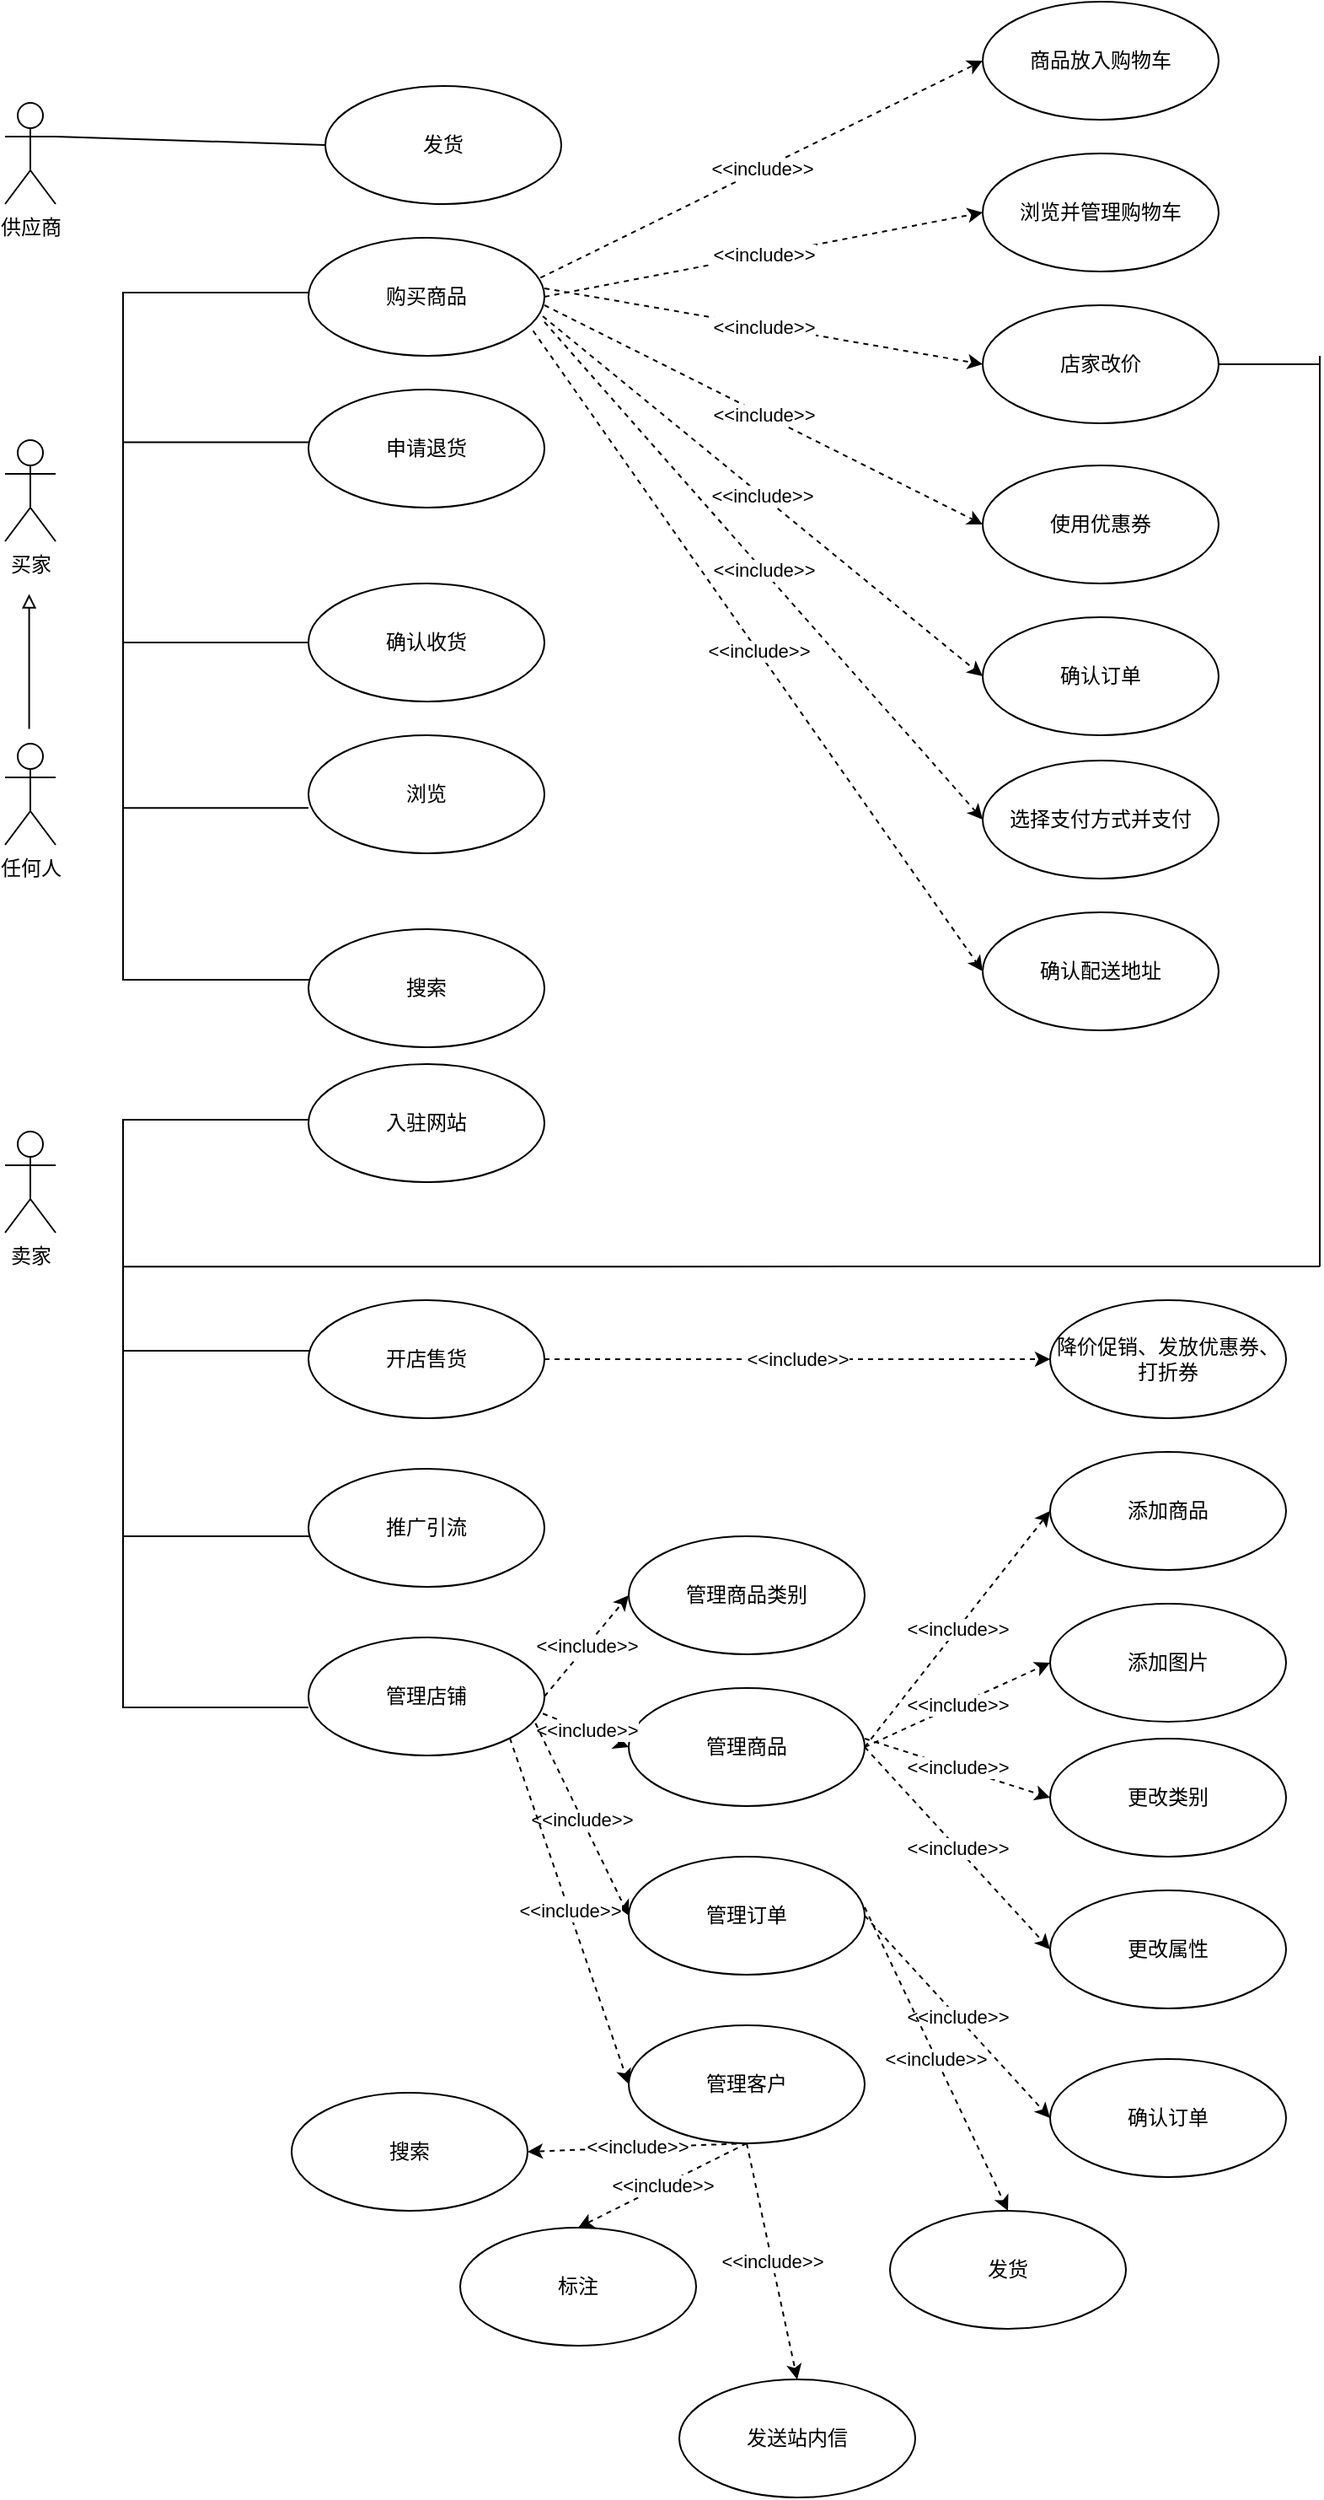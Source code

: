 <mxfile version="13.8.1" type="github">
  <diagram name="Page-1" id="e7e014a7-5840-1c2e-5031-d8a46d1fe8dd">
    <mxGraphModel dx="1351" dy="1482" grid="1" gridSize="10" guides="1" tooltips="1" connect="1" arrows="1" fold="1" page="1" pageScale="1" pageWidth="1169" pageHeight="826" background="#ffffff" math="0" shadow="0">
      <root>
        <mxCell id="0" />
        <mxCell id="1" parent="0" />
        <mxCell id="AoGEXer9o891e-ldqEI5-41" value="任何人" style="shape=umlActor;verticalLabelPosition=bottom;verticalAlign=top;html=1;" vertex="1" parent="1">
          <mxGeometry x="60" y="130" width="30" height="60" as="geometry" />
        </mxCell>
        <mxCell id="AoGEXer9o891e-ldqEI5-42" value="买家" style="shape=umlActor;verticalLabelPosition=bottom;verticalAlign=top;html=1;" vertex="1" parent="1">
          <mxGeometry x="60" y="-50" width="30" height="60" as="geometry" />
        </mxCell>
        <mxCell id="AoGEXer9o891e-ldqEI5-43" value="卖家" style="shape=umlActor;verticalLabelPosition=bottom;verticalAlign=top;html=1;" vertex="1" parent="1">
          <mxGeometry x="60" y="360" width="30" height="60" as="geometry" />
        </mxCell>
        <mxCell id="AoGEXer9o891e-ldqEI5-44" value="" style="endArrow=block;html=1;endFill=0;" edge="1" parent="1">
          <mxGeometry width="50" height="50" relative="1" as="geometry">
            <mxPoint x="74.29" y="121.25" as="sourcePoint" />
            <mxPoint x="74.29" y="41.25" as="targetPoint" />
          </mxGeometry>
        </mxCell>
        <mxCell id="AoGEXer9o891e-ldqEI5-45" value="入驻网站" style="ellipse;whiteSpace=wrap;html=1;" vertex="1" parent="1">
          <mxGeometry x="240" y="320" width="140" height="70" as="geometry" />
        </mxCell>
        <mxCell id="AoGEXer9o891e-ldqEI5-46" value="开店售货" style="ellipse;whiteSpace=wrap;html=1;" vertex="1" parent="1">
          <mxGeometry x="240" y="460" width="140" height="70" as="geometry" />
        </mxCell>
        <mxCell id="AoGEXer9o891e-ldqEI5-47" value="推广引流" style="ellipse;whiteSpace=wrap;html=1;" vertex="1" parent="1">
          <mxGeometry x="240" y="560" width="140" height="70" as="geometry" />
        </mxCell>
        <mxCell id="AoGEXer9o891e-ldqEI5-48" value="供应商" style="shape=umlActor;verticalLabelPosition=bottom;verticalAlign=top;html=1;" vertex="1" parent="1">
          <mxGeometry x="60" y="-250" width="30" height="60" as="geometry" />
        </mxCell>
        <mxCell id="AoGEXer9o891e-ldqEI5-49" value="浏览" style="ellipse;whiteSpace=wrap;html=1;" vertex="1" parent="1">
          <mxGeometry x="240" y="125" width="140" height="70" as="geometry" />
        </mxCell>
        <mxCell id="AoGEXer9o891e-ldqEI5-50" value="搜索" style="ellipse;whiteSpace=wrap;html=1;" vertex="1" parent="1">
          <mxGeometry x="240" y="240" width="140" height="70" as="geometry" />
        </mxCell>
        <mxCell id="AoGEXer9o891e-ldqEI5-51" value="降价促销、发放优惠券、打折券" style="ellipse;whiteSpace=wrap;html=1;" vertex="1" parent="1">
          <mxGeometry x="680" y="460" width="140" height="70" as="geometry" />
        </mxCell>
        <mxCell id="AoGEXer9o891e-ldqEI5-53" value="购买商品" style="ellipse;whiteSpace=wrap;html=1;" vertex="1" parent="1">
          <mxGeometry x="240" y="-170" width="140" height="70" as="geometry" />
        </mxCell>
        <mxCell id="AoGEXer9o891e-ldqEI5-54" value="商品放入购物车" style="ellipse;whiteSpace=wrap;html=1;" vertex="1" parent="1">
          <mxGeometry x="640" y="-310" width="140" height="70" as="geometry" />
        </mxCell>
        <mxCell id="AoGEXer9o891e-ldqEI5-55" value="浏览并管理购物车" style="ellipse;whiteSpace=wrap;html=1;" vertex="1" parent="1">
          <mxGeometry x="640" y="-220" width="140" height="70" as="geometry" />
        </mxCell>
        <mxCell id="AoGEXer9o891e-ldqEI5-56" value="店家改价" style="ellipse;whiteSpace=wrap;html=1;" vertex="1" parent="1">
          <mxGeometry x="640" y="-130" width="140" height="70" as="geometry" />
        </mxCell>
        <mxCell id="AoGEXer9o891e-ldqEI5-57" value="发货" style="ellipse;whiteSpace=wrap;html=1;" vertex="1" parent="1">
          <mxGeometry x="250" y="-260" width="140" height="70" as="geometry" />
        </mxCell>
        <mxCell id="AoGEXer9o891e-ldqEI5-58" value="使用优惠券" style="ellipse;whiteSpace=wrap;html=1;" vertex="1" parent="1">
          <mxGeometry x="640" y="-35" width="140" height="70" as="geometry" />
        </mxCell>
        <mxCell id="AoGEXer9o891e-ldqEI5-59" value="确认订单" style="ellipse;whiteSpace=wrap;html=1;" vertex="1" parent="1">
          <mxGeometry x="640" y="55" width="140" height="70" as="geometry" />
        </mxCell>
        <mxCell id="AoGEXer9o891e-ldqEI5-60" value="确认配送地址" style="ellipse;whiteSpace=wrap;html=1;" vertex="1" parent="1">
          <mxGeometry x="640" y="230" width="140" height="70" as="geometry" />
        </mxCell>
        <mxCell id="AoGEXer9o891e-ldqEI5-61" value="选择支付方式并支付" style="ellipse;whiteSpace=wrap;html=1;" vertex="1" parent="1">
          <mxGeometry x="640" y="140" width="140" height="70" as="geometry" />
        </mxCell>
        <mxCell id="AoGEXer9o891e-ldqEI5-62" value="确认收货" style="ellipse;whiteSpace=wrap;html=1;" vertex="1" parent="1">
          <mxGeometry x="240" y="35" width="140" height="70" as="geometry" />
        </mxCell>
        <mxCell id="AoGEXer9o891e-ldqEI5-63" value="申请退货" style="ellipse;whiteSpace=wrap;html=1;" vertex="1" parent="1">
          <mxGeometry x="240" y="-80" width="140" height="70" as="geometry" />
        </mxCell>
        <mxCell id="AoGEXer9o891e-ldqEI5-64" value="管理店铺" style="ellipse;whiteSpace=wrap;html=1;" vertex="1" parent="1">
          <mxGeometry x="240" y="660" width="140" height="70" as="geometry" />
        </mxCell>
        <mxCell id="AoGEXer9o891e-ldqEI5-65" value="管理商品类别" style="ellipse;whiteSpace=wrap;html=1;" vertex="1" parent="1">
          <mxGeometry x="430" y="600" width="140" height="70" as="geometry" />
        </mxCell>
        <mxCell id="AoGEXer9o891e-ldqEI5-66" value="管理商品" style="ellipse;whiteSpace=wrap;html=1;" vertex="1" parent="1">
          <mxGeometry x="430" y="690" width="140" height="70" as="geometry" />
        </mxCell>
        <mxCell id="AoGEXer9o891e-ldqEI5-67" value="管理订单" style="ellipse;whiteSpace=wrap;html=1;" vertex="1" parent="1">
          <mxGeometry x="430" y="790" width="140" height="70" as="geometry" />
        </mxCell>
        <mxCell id="AoGEXer9o891e-ldqEI5-68" value="管理客户" style="ellipse;whiteSpace=wrap;html=1;" vertex="1" parent="1">
          <mxGeometry x="430" y="890" width="140" height="70" as="geometry" />
        </mxCell>
        <mxCell id="AoGEXer9o891e-ldqEI5-69" value="添加商品" style="ellipse;whiteSpace=wrap;html=1;" vertex="1" parent="1">
          <mxGeometry x="680" y="550" width="140" height="70" as="geometry" />
        </mxCell>
        <mxCell id="AoGEXer9o891e-ldqEI5-70" value="添加图片" style="ellipse;whiteSpace=wrap;html=1;" vertex="1" parent="1">
          <mxGeometry x="680" y="640" width="140" height="70" as="geometry" />
        </mxCell>
        <mxCell id="AoGEXer9o891e-ldqEI5-71" value="更改类别" style="ellipse;whiteSpace=wrap;html=1;" vertex="1" parent="1">
          <mxGeometry x="680" y="720" width="140" height="70" as="geometry" />
        </mxCell>
        <mxCell id="AoGEXer9o891e-ldqEI5-72" value="更改属性" style="ellipse;whiteSpace=wrap;html=1;" vertex="1" parent="1">
          <mxGeometry x="680" y="810" width="140" height="70" as="geometry" />
        </mxCell>
        <mxCell id="AoGEXer9o891e-ldqEI5-73" value="确认订单" style="ellipse;whiteSpace=wrap;html=1;" vertex="1" parent="1">
          <mxGeometry x="680" y="910" width="140" height="70" as="geometry" />
        </mxCell>
        <mxCell id="AoGEXer9o891e-ldqEI5-75" value="发货" style="ellipse;whiteSpace=wrap;html=1;" vertex="1" parent="1">
          <mxGeometry x="585" y="1000" width="140" height="70" as="geometry" />
        </mxCell>
        <mxCell id="AoGEXer9o891e-ldqEI5-76" value="搜索" style="ellipse;whiteSpace=wrap;html=1;" vertex="1" parent="1">
          <mxGeometry x="230" y="930" width="140" height="70" as="geometry" />
        </mxCell>
        <mxCell id="AoGEXer9o891e-ldqEI5-77" value="标注" style="ellipse;whiteSpace=wrap;html=1;" vertex="1" parent="1">
          <mxGeometry x="330" y="1010" width="140" height="70" as="geometry" />
        </mxCell>
        <mxCell id="AoGEXer9o891e-ldqEI5-78" value="发送站内信" style="ellipse;whiteSpace=wrap;html=1;" vertex="1" parent="1">
          <mxGeometry x="460" y="1100" width="140" height="70" as="geometry" />
        </mxCell>
        <mxCell id="AoGEXer9o891e-ldqEI5-81" value="" style="endArrow=none;html=1;exitX=1;exitY=0.333;exitDx=0;exitDy=0;exitPerimeter=0;entryX=0;entryY=0.5;entryDx=0;entryDy=0;" edge="1" parent="1" source="AoGEXer9o891e-ldqEI5-48" target="AoGEXer9o891e-ldqEI5-57">
          <mxGeometry width="50" height="50" relative="1" as="geometry">
            <mxPoint x="130.0" y="-230.51" as="sourcePoint" />
            <mxPoint x="274.995" y="-240.002" as="targetPoint" />
          </mxGeometry>
        </mxCell>
        <mxCell id="AoGEXer9o891e-ldqEI5-88" value="" style="shape=partialRectangle;whiteSpace=wrap;html=1;bottom=1;right=1;left=1;top=0;fillColor=none;routingCenterX=-0.5;rotation=90;" vertex="1" parent="1">
          <mxGeometry x="-18.75" y="11.25" width="407.5" height="110" as="geometry" />
        </mxCell>
        <mxCell id="AoGEXer9o891e-ldqEI5-90" value="" style="shape=partialRectangle;whiteSpace=wrap;html=1;left=0;right=0;fillColor=none;" vertex="1" parent="1">
          <mxGeometry x="130" y="-48.75" width="110" height="118.75" as="geometry" />
        </mxCell>
        <mxCell id="AoGEXer9o891e-ldqEI5-93" value="" style="endArrow=none;html=1;exitX=0.75;exitY=1;exitDx=0;exitDy=0;entryX=0.75;entryY=0;entryDx=0;entryDy=0;" edge="1" parent="1" source="AoGEXer9o891e-ldqEI5-88" target="AoGEXer9o891e-ldqEI5-88">
          <mxGeometry width="50" height="50" relative="1" as="geometry">
            <mxPoint x="140.0" y="-220.51" as="sourcePoint" />
            <mxPoint x="260.0" y="-215" as="targetPoint" />
          </mxGeometry>
        </mxCell>
        <mxCell id="AoGEXer9o891e-ldqEI5-94" value="" style="shape=partialRectangle;whiteSpace=wrap;html=1;bottom=1;right=1;left=1;top=0;fillColor=none;routingCenterX=-0.5;rotation=90;" vertex="1" parent="1">
          <mxGeometry x="10.5" y="472.5" width="348.5" height="109.5" as="geometry" />
        </mxCell>
        <mxCell id="AoGEXer9o891e-ldqEI5-95" value="" style="shape=partialRectangle;whiteSpace=wrap;html=1;left=0;right=0;fillColor=none;" vertex="1" parent="1">
          <mxGeometry x="130" y="490" width="110" height="110" as="geometry" />
        </mxCell>
        <mxCell id="AoGEXer9o891e-ldqEI5-96" value="&amp;lt;&amp;lt;include&amp;gt;&amp;gt;" style="endArrow=classic;html=1;dashed=1;exitX=0.983;exitY=0.339;exitDx=0;exitDy=0;exitPerimeter=0;entryX=0;entryY=0.5;entryDx=0;entryDy=0;" edge="1" parent="1" source="AoGEXer9o891e-ldqEI5-53" target="AoGEXer9o891e-ldqEI5-54">
          <mxGeometry width="50" height="50" relative="1" as="geometry">
            <mxPoint x="430" y="-250" as="sourcePoint" />
            <mxPoint x="480" y="-300" as="targetPoint" />
          </mxGeometry>
        </mxCell>
        <mxCell id="AoGEXer9o891e-ldqEI5-97" value="&amp;lt;&amp;lt;include&amp;gt;&amp;gt;" style="endArrow=classic;html=1;dashed=1;exitX=1;exitY=0.5;exitDx=0;exitDy=0;entryX=0;entryY=0.5;entryDx=0;entryDy=0;" edge="1" parent="1" source="AoGEXer9o891e-ldqEI5-53" target="AoGEXer9o891e-ldqEI5-55">
          <mxGeometry width="50" height="50" relative="1" as="geometry">
            <mxPoint x="387.62" y="-136.27" as="sourcePoint" />
            <mxPoint x="650.0" y="-265" as="targetPoint" />
          </mxGeometry>
        </mxCell>
        <mxCell id="AoGEXer9o891e-ldqEI5-98" value="&amp;lt;&amp;lt;include&amp;gt;&amp;gt;" style="endArrow=classic;html=1;dashed=1;entryX=0;entryY=0.5;entryDx=0;entryDy=0;" edge="1" parent="1" target="AoGEXer9o891e-ldqEI5-56">
          <mxGeometry width="50" height="50" relative="1" as="geometry">
            <mxPoint x="380" y="-140" as="sourcePoint" />
            <mxPoint x="660.0" y="-255" as="targetPoint" />
          </mxGeometry>
        </mxCell>
        <mxCell id="AoGEXer9o891e-ldqEI5-99" value="&amp;lt;&amp;lt;include&amp;gt;&amp;gt;" style="endArrow=classic;html=1;dashed=1;entryX=0;entryY=0.5;entryDx=0;entryDy=0;" edge="1" parent="1" target="AoGEXer9o891e-ldqEI5-58">
          <mxGeometry width="50" height="50" relative="1" as="geometry">
            <mxPoint x="380" y="-130" as="sourcePoint" />
            <mxPoint x="670.0" y="-245" as="targetPoint" />
          </mxGeometry>
        </mxCell>
        <mxCell id="AoGEXer9o891e-ldqEI5-100" value="&amp;lt;&amp;lt;include&amp;gt;&amp;gt;" style="endArrow=classic;html=1;dashed=1;entryX=0;entryY=0.5;entryDx=0;entryDy=0;exitX=0.993;exitY=0.665;exitDx=0;exitDy=0;exitPerimeter=0;" edge="1" parent="1" source="AoGEXer9o891e-ldqEI5-53" target="AoGEXer9o891e-ldqEI5-59">
          <mxGeometry width="50" height="50" relative="1" as="geometry">
            <mxPoint x="390.0" y="-120" as="sourcePoint" />
            <mxPoint x="650.0" y="10.0" as="targetPoint" />
          </mxGeometry>
        </mxCell>
        <mxCell id="AoGEXer9o891e-ldqEI5-101" value="&amp;lt;&amp;lt;include&amp;gt;&amp;gt;" style="endArrow=classic;html=1;dashed=1;entryX=0;entryY=0.5;entryDx=0;entryDy=0;exitX=1;exitY=0.714;exitDx=0;exitDy=0;exitPerimeter=0;" edge="1" parent="1" source="AoGEXer9o891e-ldqEI5-53" target="AoGEXer9o891e-ldqEI5-61">
          <mxGeometry width="50" height="50" relative="1" as="geometry">
            <mxPoint x="400.0" y="-110" as="sourcePoint" />
            <mxPoint x="660.0" y="20.0" as="targetPoint" />
          </mxGeometry>
        </mxCell>
        <mxCell id="AoGEXer9o891e-ldqEI5-102" value="&amp;lt;&amp;lt;include&amp;gt;&amp;gt;" style="endArrow=classic;html=1;dashed=1;entryX=0;entryY=0.5;entryDx=0;entryDy=0;exitX=0.952;exitY=0.788;exitDx=0;exitDy=0;exitPerimeter=0;" edge="1" parent="1" source="AoGEXer9o891e-ldqEI5-53" target="AoGEXer9o891e-ldqEI5-60">
          <mxGeometry width="50" height="50" relative="1" as="geometry">
            <mxPoint x="410.0" y="-100" as="sourcePoint" />
            <mxPoint x="670.0" y="30.0" as="targetPoint" />
          </mxGeometry>
        </mxCell>
        <mxCell id="AoGEXer9o891e-ldqEI5-103" value="&amp;lt;&amp;lt;include&amp;gt;&amp;gt;" style="endArrow=classic;html=1;dashed=1;entryX=0;entryY=0.5;entryDx=0;entryDy=0;exitX=1;exitY=0.5;exitDx=0;exitDy=0;" edge="1" parent="1" source="AoGEXer9o891e-ldqEI5-64" target="AoGEXer9o891e-ldqEI5-65">
          <mxGeometry width="50" height="50" relative="1" as="geometry">
            <mxPoint x="388.28" y="280.16" as="sourcePoint" />
            <mxPoint x="655.0" y="660" as="targetPoint" />
          </mxGeometry>
        </mxCell>
        <mxCell id="AoGEXer9o891e-ldqEI5-104" value="&amp;lt;&amp;lt;include&amp;gt;&amp;gt;" style="endArrow=classic;html=1;dashed=1;entryX=0;entryY=0.5;entryDx=0;entryDy=0;exitX=0.993;exitY=0.645;exitDx=0;exitDy=0;exitPerimeter=0;" edge="1" parent="1" source="AoGEXer9o891e-ldqEI5-64" target="AoGEXer9o891e-ldqEI5-66">
          <mxGeometry width="50" height="50" relative="1" as="geometry">
            <mxPoint x="380" y="690" as="sourcePoint" />
            <mxPoint x="440.0" y="645" as="targetPoint" />
          </mxGeometry>
        </mxCell>
        <mxCell id="AoGEXer9o891e-ldqEI5-105" value="&amp;lt;&amp;lt;include&amp;gt;&amp;gt;" style="endArrow=classic;html=1;dashed=1;entryX=0;entryY=0.5;entryDx=0;entryDy=0;exitX=0.962;exitY=0.727;exitDx=0;exitDy=0;exitPerimeter=0;" edge="1" parent="1" source="AoGEXer9o891e-ldqEI5-64" target="AoGEXer9o891e-ldqEI5-67">
          <mxGeometry width="50" height="50" relative="1" as="geometry">
            <mxPoint x="389.02" y="715.15" as="sourcePoint" />
            <mxPoint x="440.0" y="735" as="targetPoint" />
          </mxGeometry>
        </mxCell>
        <mxCell id="AoGEXer9o891e-ldqEI5-106" value="&amp;lt;&amp;lt;include&amp;gt;&amp;gt;" style="endArrow=classic;html=1;dashed=1;entryX=0;entryY=0.5;entryDx=0;entryDy=0;exitX=1;exitY=1;exitDx=0;exitDy=0;" edge="1" parent="1" source="AoGEXer9o891e-ldqEI5-64" target="AoGEXer9o891e-ldqEI5-68">
          <mxGeometry width="50" height="50" relative="1" as="geometry">
            <mxPoint x="399.02" y="725.15" as="sourcePoint" />
            <mxPoint x="450.0" y="745" as="targetPoint" />
          </mxGeometry>
        </mxCell>
        <mxCell id="AoGEXer9o891e-ldqEI5-107" value="&amp;lt;&amp;lt;include&amp;gt;&amp;gt;" style="endArrow=classic;html=1;dashed=1;entryX=0;entryY=0.5;entryDx=0;entryDy=0;exitX=1;exitY=0.5;exitDx=0;exitDy=0;" edge="1" parent="1" source="AoGEXer9o891e-ldqEI5-46" target="AoGEXer9o891e-ldqEI5-51">
          <mxGeometry width="50" height="50" relative="1" as="geometry">
            <mxPoint x="390.0" y="705" as="sourcePoint" />
            <mxPoint x="440.0" y="645" as="targetPoint" />
          </mxGeometry>
        </mxCell>
        <mxCell id="AoGEXer9o891e-ldqEI5-108" value="&amp;lt;&amp;lt;include&amp;gt;&amp;gt;" style="endArrow=classic;html=1;dashed=1;entryX=0;entryY=0.5;entryDx=0;entryDy=0;exitX=1;exitY=0.5;exitDx=0;exitDy=0;" edge="1" parent="1" source="AoGEXer9o891e-ldqEI5-66" target="AoGEXer9o891e-ldqEI5-69">
          <mxGeometry width="50" height="50" relative="1" as="geometry">
            <mxPoint x="400.0" y="715" as="sourcePoint" />
            <mxPoint x="450.0" y="655" as="targetPoint" />
          </mxGeometry>
        </mxCell>
        <mxCell id="AoGEXer9o891e-ldqEI5-109" value="&amp;lt;&amp;lt;include&amp;gt;&amp;gt;" style="endArrow=classic;html=1;dashed=1;entryX=0;entryY=0.5;entryDx=0;entryDy=0;" edge="1" parent="1" target="AoGEXer9o891e-ldqEI5-70">
          <mxGeometry width="50" height="50" relative="1" as="geometry">
            <mxPoint x="570" y="725" as="sourcePoint" />
            <mxPoint x="690.0" y="645" as="targetPoint" />
          </mxGeometry>
        </mxCell>
        <mxCell id="AoGEXer9o891e-ldqEI5-110" value="&amp;lt;&amp;lt;include&amp;gt;&amp;gt;" style="endArrow=classic;html=1;dashed=1;entryX=0;entryY=0.5;entryDx=0;entryDy=0;" edge="1" parent="1" target="AoGEXer9o891e-ldqEI5-71">
          <mxGeometry width="50" height="50" relative="1" as="geometry">
            <mxPoint x="570" y="720" as="sourcePoint" />
            <mxPoint x="690.0" y="735" as="targetPoint" />
          </mxGeometry>
        </mxCell>
        <mxCell id="AoGEXer9o891e-ldqEI5-111" value="&amp;lt;&amp;lt;include&amp;gt;&amp;gt;" style="endArrow=classic;html=1;dashed=1;entryX=0;entryY=0.5;entryDx=0;entryDy=0;exitX=1;exitY=0.5;exitDx=0;exitDy=0;" edge="1" parent="1" source="AoGEXer9o891e-ldqEI5-66" target="AoGEXer9o891e-ldqEI5-72">
          <mxGeometry width="50" height="50" relative="1" as="geometry">
            <mxPoint x="590.0" y="745" as="sourcePoint" />
            <mxPoint x="700.0" y="745" as="targetPoint" />
          </mxGeometry>
        </mxCell>
        <mxCell id="AoGEXer9o891e-ldqEI5-112" value="&amp;lt;&amp;lt;include&amp;gt;&amp;gt;" style="endArrow=classic;html=1;dashed=1;entryX=0;entryY=0.5;entryDx=0;entryDy=0;exitX=1;exitY=0.5;exitDx=0;exitDy=0;" edge="1" parent="1" source="AoGEXer9o891e-ldqEI5-67" target="AoGEXer9o891e-ldqEI5-73">
          <mxGeometry width="50" height="50" relative="1" as="geometry">
            <mxPoint x="370.005" y="729.492" as="sourcePoint" />
            <mxPoint x="440.0" y="935" as="targetPoint" />
          </mxGeometry>
        </mxCell>
        <mxCell id="AoGEXer9o891e-ldqEI5-113" value="&amp;lt;&amp;lt;include&amp;gt;&amp;gt;" style="endArrow=classic;html=1;dashed=1;entryX=0.5;entryY=0;entryDx=0;entryDy=0;" edge="1" parent="1" target="AoGEXer9o891e-ldqEI5-75">
          <mxGeometry width="50" height="50" relative="1" as="geometry">
            <mxPoint x="570" y="820" as="sourcePoint" />
            <mxPoint x="660.0" y="1005" as="targetPoint" />
          </mxGeometry>
        </mxCell>
        <mxCell id="AoGEXer9o891e-ldqEI5-114" value="&amp;lt;&amp;lt;include&amp;gt;&amp;gt;" style="endArrow=classic;html=1;dashed=1;entryX=0.5;entryY=0;entryDx=0;entryDy=0;" edge="1" parent="1" target="AoGEXer9o891e-ldqEI5-77">
          <mxGeometry width="50" height="50" relative="1" as="geometry">
            <mxPoint x="500" y="960" as="sourcePoint" />
            <mxPoint x="670.0" y="1015" as="targetPoint" />
          </mxGeometry>
        </mxCell>
        <mxCell id="AoGEXer9o891e-ldqEI5-115" value="&amp;lt;&amp;lt;include&amp;gt;&amp;gt;" style="endArrow=classic;html=1;dashed=1;entryX=1;entryY=0.5;entryDx=0;entryDy=0;" edge="1" parent="1" target="AoGEXer9o891e-ldqEI5-76">
          <mxGeometry width="50" height="50" relative="1" as="geometry">
            <mxPoint x="500" y="960" as="sourcePoint" />
            <mxPoint x="680.0" y="1025" as="targetPoint" />
          </mxGeometry>
        </mxCell>
        <mxCell id="AoGEXer9o891e-ldqEI5-116" value="" style="endArrow=none;html=1;exitX=0.25;exitY=1;exitDx=0;exitDy=0;" edge="1" parent="1" source="AoGEXer9o891e-ldqEI5-94">
          <mxGeometry width="50" height="50" relative="1" as="geometry">
            <mxPoint x="260" y="440" as="sourcePoint" />
            <mxPoint x="840" y="440" as="targetPoint" />
          </mxGeometry>
        </mxCell>
        <mxCell id="AoGEXer9o891e-ldqEI5-117" value="" style="endArrow=none;html=1;" edge="1" parent="1">
          <mxGeometry width="50" height="50" relative="1" as="geometry">
            <mxPoint x="840" y="440" as="sourcePoint" />
            <mxPoint x="840" y="-100" as="targetPoint" />
          </mxGeometry>
        </mxCell>
        <mxCell id="AoGEXer9o891e-ldqEI5-118" value="" style="endArrow=none;html=1;exitX=1;exitY=0.5;exitDx=0;exitDy=0;" edge="1" parent="1" source="AoGEXer9o891e-ldqEI5-56">
          <mxGeometry width="50" height="50" relative="1" as="geometry">
            <mxPoint x="790" y="-90" as="sourcePoint" />
            <mxPoint x="840" y="-95" as="targetPoint" />
          </mxGeometry>
        </mxCell>
        <mxCell id="AoGEXer9o891e-ldqEI5-119" value="&amp;lt;&amp;lt;include&amp;gt;&amp;gt;" style="endArrow=classic;html=1;dashed=1;entryX=0.5;entryY=0;entryDx=0;entryDy=0;exitX=0.5;exitY=1;exitDx=0;exitDy=0;" edge="1" parent="1" source="AoGEXer9o891e-ldqEI5-68" target="AoGEXer9o891e-ldqEI5-78">
          <mxGeometry width="50" height="50" relative="1" as="geometry">
            <mxPoint x="580.0" y="830" as="sourcePoint" />
            <mxPoint x="595.0" y="1030" as="targetPoint" />
          </mxGeometry>
        </mxCell>
      </root>
    </mxGraphModel>
  </diagram>
</mxfile>
